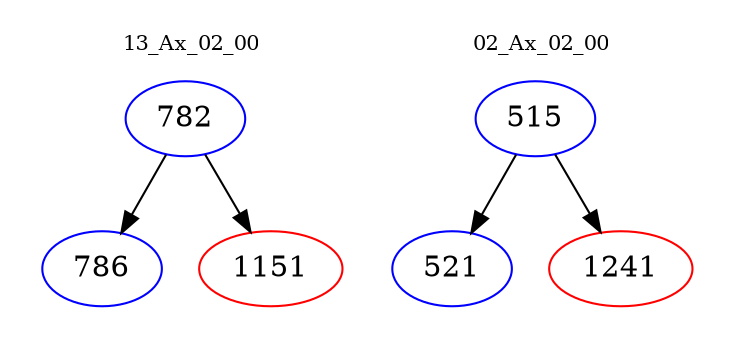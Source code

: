 digraph{
subgraph cluster_0 {
color = white
label = "13_Ax_02_00";
fontsize=10;
T0_782 [label="782", color="blue"]
T0_782 -> T0_786 [color="black"]
T0_786 [label="786", color="blue"]
T0_782 -> T0_1151 [color="black"]
T0_1151 [label="1151", color="red"]
}
subgraph cluster_1 {
color = white
label = "02_Ax_02_00";
fontsize=10;
T1_515 [label="515", color="blue"]
T1_515 -> T1_521 [color="black"]
T1_521 [label="521", color="blue"]
T1_515 -> T1_1241 [color="black"]
T1_1241 [label="1241", color="red"]
}
}
